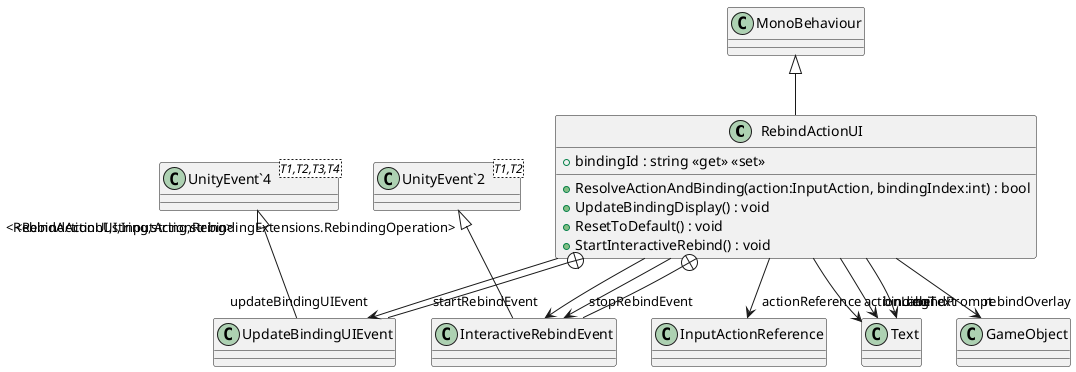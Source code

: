 @startuml
class RebindActionUI {
    + bindingId : string <<get>> <<set>>
    + ResolveActionAndBinding(action:InputAction, bindingIndex:int) : bool
    + UpdateBindingDisplay() : void
    + ResetToDefault() : void
    + StartInteractiveRebind() : void
}
class UpdateBindingUIEvent {
}
class InteractiveRebindEvent {
}
class "UnityEvent`4"<T1,T2,T3,T4> {
}
class "UnityEvent`2"<T1,T2> {
}
MonoBehaviour <|-- RebindActionUI
RebindActionUI --> "actionReference" InputActionReference
RebindActionUI --> "actionLabel" Text
RebindActionUI --> "bindingText" Text
RebindActionUI --> "rebindPrompt" Text
RebindActionUI --> "rebindOverlay" GameObject
RebindActionUI --> "updateBindingUIEvent" UpdateBindingUIEvent
RebindActionUI --> "startRebindEvent" InteractiveRebindEvent
RebindActionUI --> "stopRebindEvent" InteractiveRebindEvent
RebindActionUI +-- UpdateBindingUIEvent
"UnityEvent`4" "<RebindActionUI,string,string,string>" <|-- UpdateBindingUIEvent
RebindActionUI +-- InteractiveRebindEvent
"UnityEvent`2" "<RebindActionUI,InputActionRebindingExtensions.RebindingOperation>" <|-- InteractiveRebindEvent
@enduml
